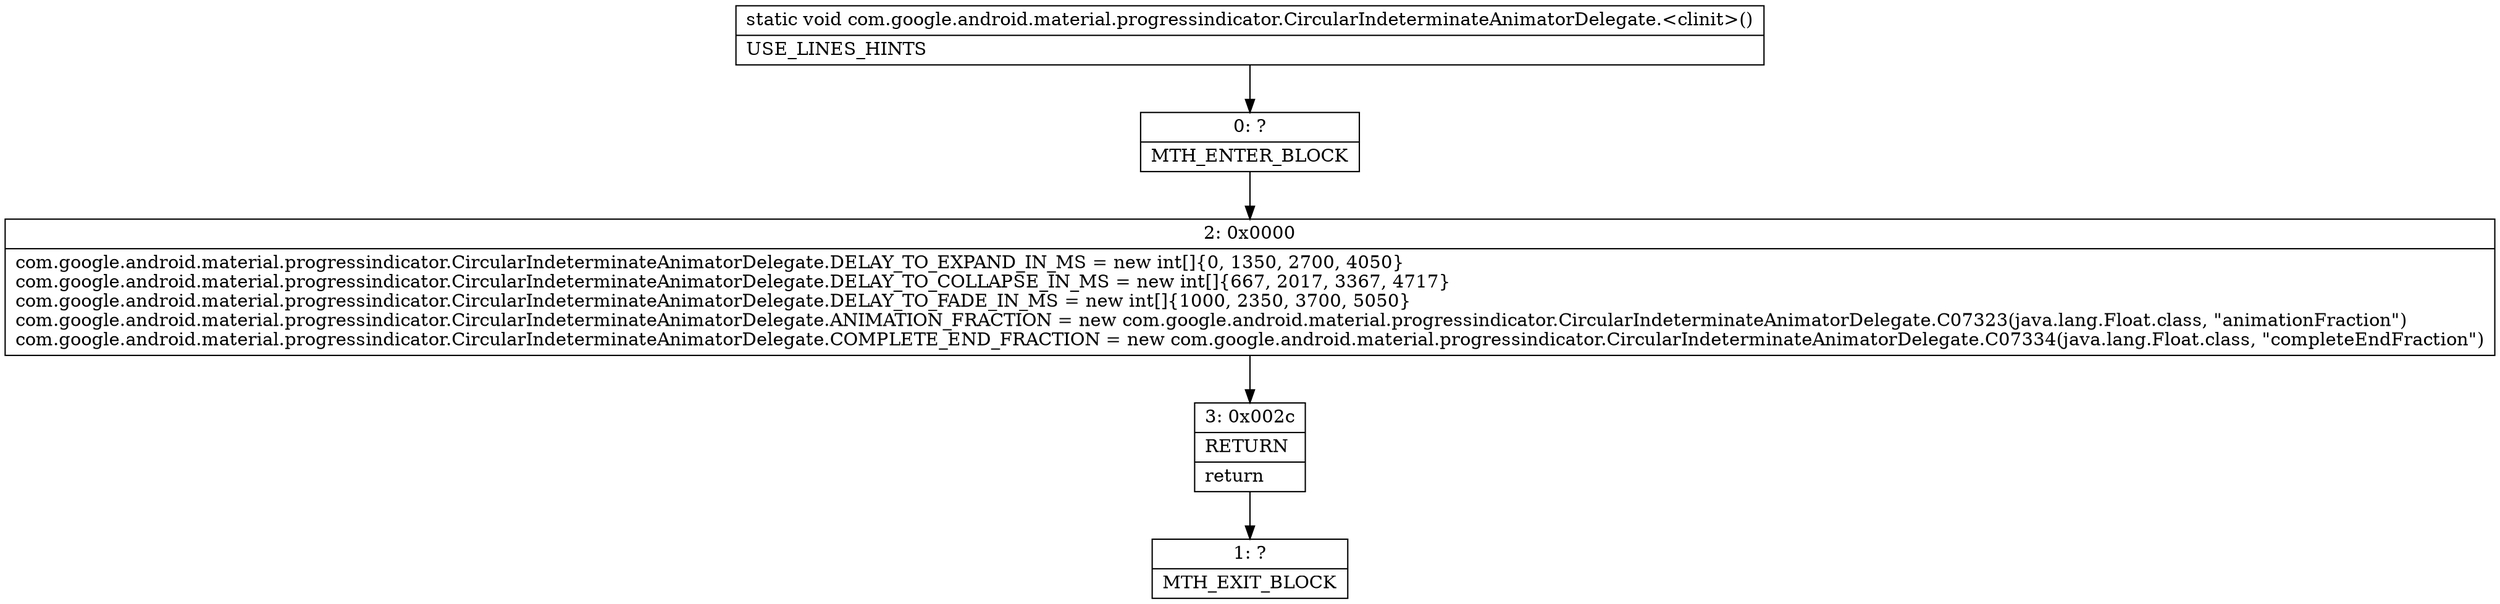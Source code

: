 digraph "CFG forcom.google.android.material.progressindicator.CircularIndeterminateAnimatorDelegate.\<clinit\>()V" {
Node_0 [shape=record,label="{0\:\ ?|MTH_ENTER_BLOCK\l}"];
Node_2 [shape=record,label="{2\:\ 0x0000|com.google.android.material.progressindicator.CircularIndeterminateAnimatorDelegate.DELAY_TO_EXPAND_IN_MS = new int[]\{0, 1350, 2700, 4050\}\lcom.google.android.material.progressindicator.CircularIndeterminateAnimatorDelegate.DELAY_TO_COLLAPSE_IN_MS = new int[]\{667, 2017, 3367, 4717\}\lcom.google.android.material.progressindicator.CircularIndeterminateAnimatorDelegate.DELAY_TO_FADE_IN_MS = new int[]\{1000, 2350, 3700, 5050\}\lcom.google.android.material.progressindicator.CircularIndeterminateAnimatorDelegate.ANIMATION_FRACTION = new com.google.android.material.progressindicator.CircularIndeterminateAnimatorDelegate.C07323(java.lang.Float.class, \"animationFraction\")\lcom.google.android.material.progressindicator.CircularIndeterminateAnimatorDelegate.COMPLETE_END_FRACTION = new com.google.android.material.progressindicator.CircularIndeterminateAnimatorDelegate.C07334(java.lang.Float.class, \"completeEndFraction\")\l}"];
Node_3 [shape=record,label="{3\:\ 0x002c|RETURN\l|return\l}"];
Node_1 [shape=record,label="{1\:\ ?|MTH_EXIT_BLOCK\l}"];
MethodNode[shape=record,label="{static void com.google.android.material.progressindicator.CircularIndeterminateAnimatorDelegate.\<clinit\>()  | USE_LINES_HINTS\l}"];
MethodNode -> Node_0;Node_0 -> Node_2;
Node_2 -> Node_3;
Node_3 -> Node_1;
}

